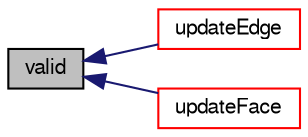 digraph "valid"
{
  bgcolor="transparent";
  edge [fontname="FreeSans",fontsize="10",labelfontname="FreeSans",labelfontsize="10"];
  node [fontname="FreeSans",fontsize="10",shape=record];
  rankdir="LR";
  Node35 [label="valid",height=0.2,width=0.4,color="black", fillcolor="grey75", style="filled", fontcolor="black"];
  Node35 -> Node36 [dir="back",color="midnightblue",fontsize="10",style="solid",fontname="FreeSans"];
  Node36 [label="updateEdge",height=0.2,width=0.4,color="red",URL="$a24678.html#a4f9ce8004e6fea55b1c2dce3c3c6e6ab",tooltip="Influence of face on edge. "];
  Node35 -> Node43 [dir="back",color="midnightblue",fontsize="10",style="solid",fontname="FreeSans"];
  Node43 [label="updateFace",height=0.2,width=0.4,color="red",URL="$a24678.html#a1e306814f69f522bb05cc93f2b510a14",tooltip="Influence of edge on face. "];
}
